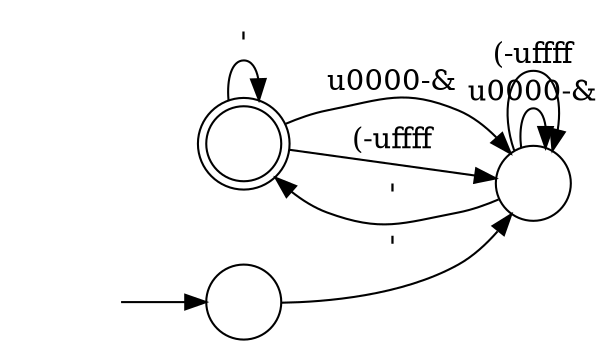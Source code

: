 digraph Automaton {
  rankdir = LR;
  0 [shape=doublecircle,label=""];
  0 -> 1 [label="\u0000-&"]
  0 -> 1 [label="(-\uffff"]
  0 -> 0 [label="'"]
  1 [shape=circle,label=""];
  1 -> 1 [label="\u0000-&"]
  1 -> 1 [label="(-\uffff"]
  1 -> 0 [label="'"]
  2 [shape=circle,label=""];
  initial [shape=plaintext,label=""];
  initial -> 2
  2 -> 1 [label="'"]
}

